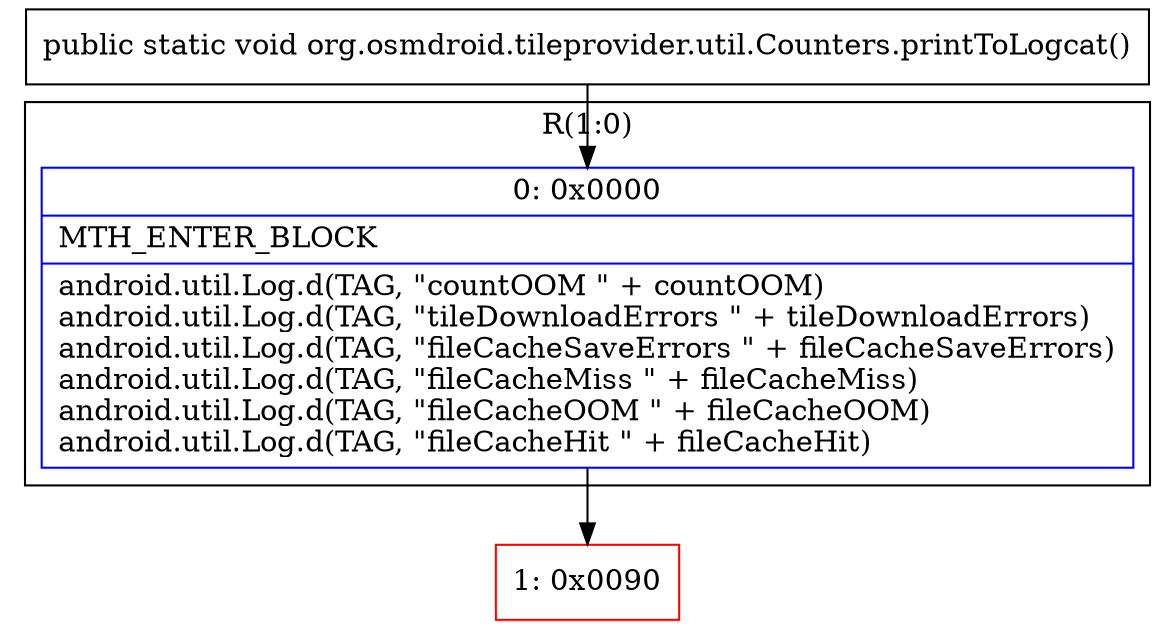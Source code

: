 digraph "CFG fororg.osmdroid.tileprovider.util.Counters.printToLogcat()V" {
subgraph cluster_Region_1965023324 {
label = "R(1:0)";
node [shape=record,color=blue];
Node_0 [shape=record,label="{0\:\ 0x0000|MTH_ENTER_BLOCK\l|android.util.Log.d(TAG, \"countOOM \" + countOOM)\landroid.util.Log.d(TAG, \"tileDownloadErrors \" + tileDownloadErrors)\landroid.util.Log.d(TAG, \"fileCacheSaveErrors \" + fileCacheSaveErrors)\landroid.util.Log.d(TAG, \"fileCacheMiss \" + fileCacheMiss)\landroid.util.Log.d(TAG, \"fileCacheOOM \" + fileCacheOOM)\landroid.util.Log.d(TAG, \"fileCacheHit \" + fileCacheHit)\l}"];
}
Node_1 [shape=record,color=red,label="{1\:\ 0x0090}"];
MethodNode[shape=record,label="{public static void org.osmdroid.tileprovider.util.Counters.printToLogcat() }"];
MethodNode -> Node_0;
Node_0 -> Node_1;
}

